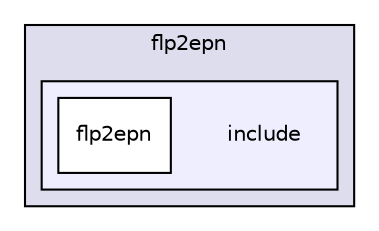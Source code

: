 digraph "/home/travis/build/AliceO2Group/AliceO2/Examples/flp2epn/include" {
  bgcolor=transparent;
  compound=true
  node [ fontsize="10", fontname="Helvetica"];
  edge [ labelfontsize="10", labelfontname="Helvetica"];
  subgraph clusterdir_e58393ef4def426c8ceda80ca520b4f3 {
    graph [ bgcolor="#ddddee", pencolor="black", label="flp2epn" fontname="Helvetica", fontsize="10", URL="dir_e58393ef4def426c8ceda80ca520b4f3.html"]
  subgraph clusterdir_25da5b6f0f1cf28bd2e49e6af2d3795e {
    graph [ bgcolor="#eeeeff", pencolor="black", label="" URL="dir_25da5b6f0f1cf28bd2e49e6af2d3795e.html"];
    dir_25da5b6f0f1cf28bd2e49e6af2d3795e [shape=plaintext label="include"];
    dir_86b066a1d6d29a5054f96fb467386d19 [shape=box label="flp2epn" color="black" fillcolor="white" style="filled" URL="dir_86b066a1d6d29a5054f96fb467386d19.html"];
  }
  }
}
